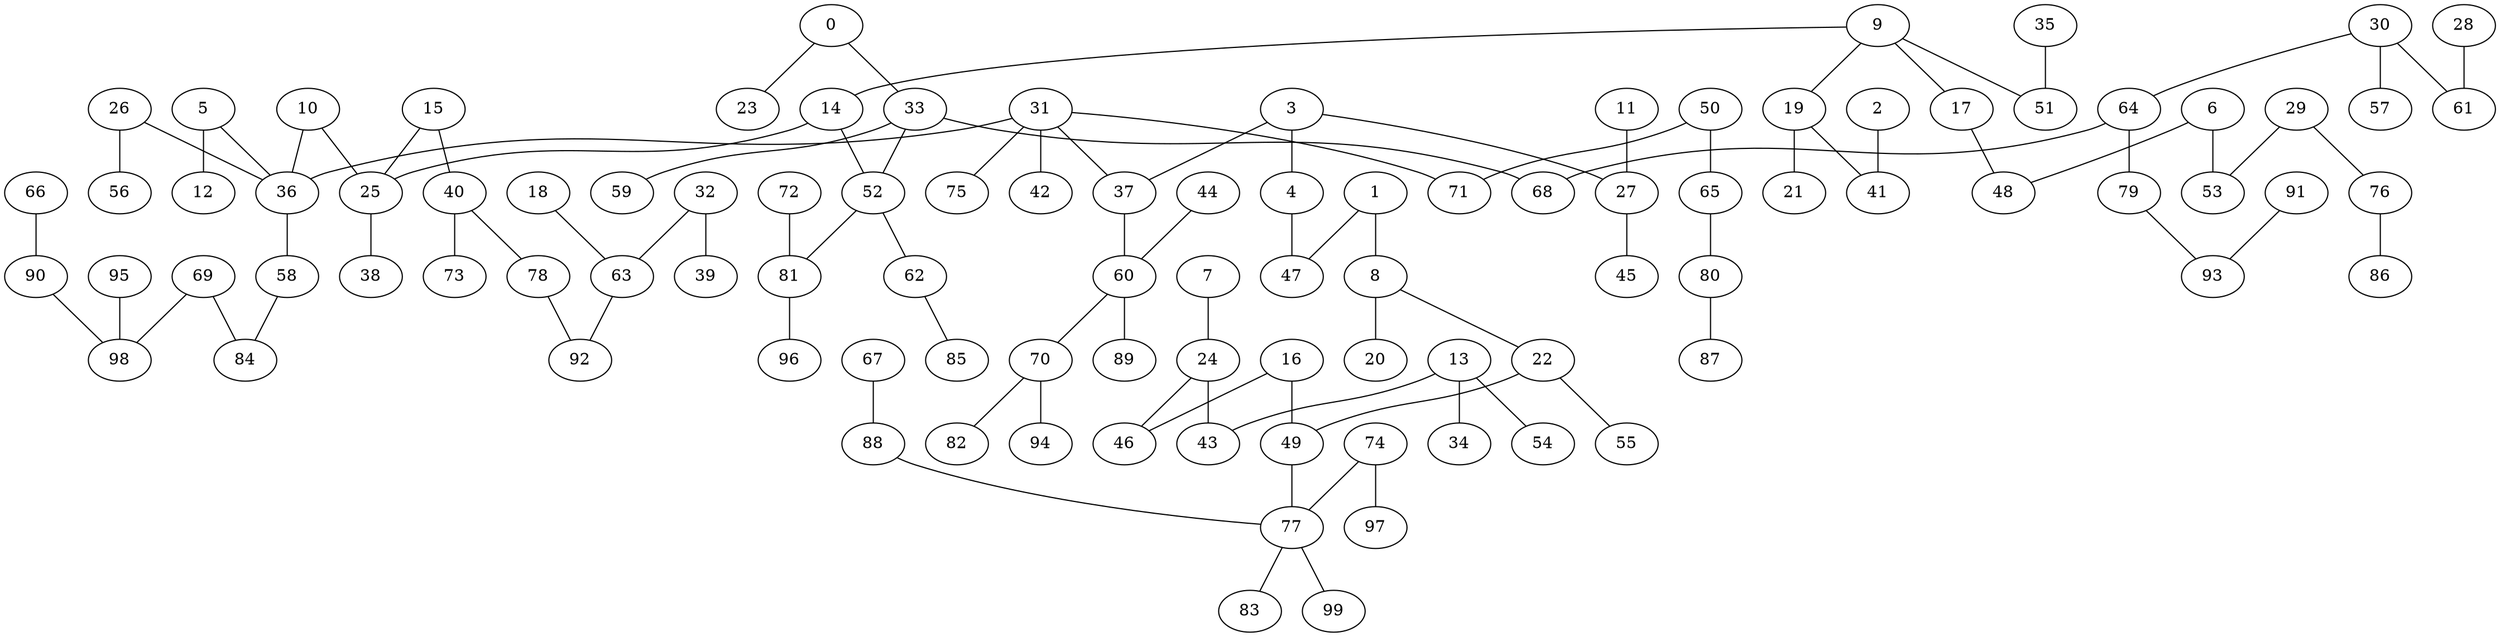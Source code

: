 graph grafoBarabasi_100_51_KruskalD_MST  {
0;
23;
33;
3;
4;
37;
47;
6;
48;
7;
24;
8;
20;
22;
9;
14;
17;
19;
10;
25;
36;
13;
43;
52;
15;
16;
46;
49;
21;
55;
26;
56;
29;
53;
76;
31;
71;
59;
35;
51;
60;
40;
78;
62;
81;
58;
84;
70;
63;
92;
65;
80;
69;
98;
72;
74;
77;
86;
83;
1;
27;
11;
34;
54;
18;
45;
28;
61;
30;
57;
64;
42;
32;
68;
50;
89;
79;
66;
90;
97;
99;
87;
91;
93;
95;
2;
41;
5;
38;
75;
39;
44;
85;
82;
96;
88;
73;
67;
94;
12;
0 -- 23;
0 -- 33;
3 -- 4;
3 -- 37;
4 -- 47;
6 -- 48;
7 -- 24;
8 -- 20;
8 -- 22;
9 -- 14;
9 -- 17;
9 -- 19;
10 -- 25;
10 -- 36;
13 -- 43;
14 -- 25;
14 -- 52;
15 -- 25;
16 -- 46;
16 -- 49;
17 -- 48;
19 -- 21;
22 -- 49;
22 -- 55;
26 -- 36;
26 -- 56;
29 -- 53;
29 -- 76;
31 -- 36;
31 -- 37;
31 -- 71;
33 -- 52;
33 -- 59;
35 -- 51;
37 -- 60;
40 -- 78;
52 -- 62;
52 -- 81;
58 -- 84;
60 -- 70;
63 -- 92;
65 -- 80;
69 -- 98;
72 -- 81;
74 -- 77;
76 -- 86;
77 -- 83;
78 -- 92;
1 -- 8;
1 -- 47;
3 -- 27;
6 -- 53;
9 -- 51;
11 -- 27;
13 -- 34;
13 -- 54;
15 -- 40;
18 -- 63;
24 -- 43;
24 -- 46;
27 -- 45;
28 -- 61;
30 -- 57;
30 -- 61;
30 -- 64;
31 -- 42;
32 -- 63;
33 -- 68;
36 -- 58;
49 -- 77;
50 -- 65;
50 -- 71;
60 -- 89;
64 -- 68;
64 -- 79;
66 -- 90;
69 -- 84;
74 -- 97;
77 -- 99;
80 -- 87;
90 -- 98;
91 -- 93;
95 -- 98;
2 -- 41;
5 -- 36;
19 -- 41;
25 -- 38;
31 -- 75;
32 -- 39;
44 -- 60;
62 -- 85;
70 -- 82;
79 -- 93;
81 -- 96;
88 -- 77;
40 -- 73;
67 -- 88;
70 -- 94;
5 -- 12;
}